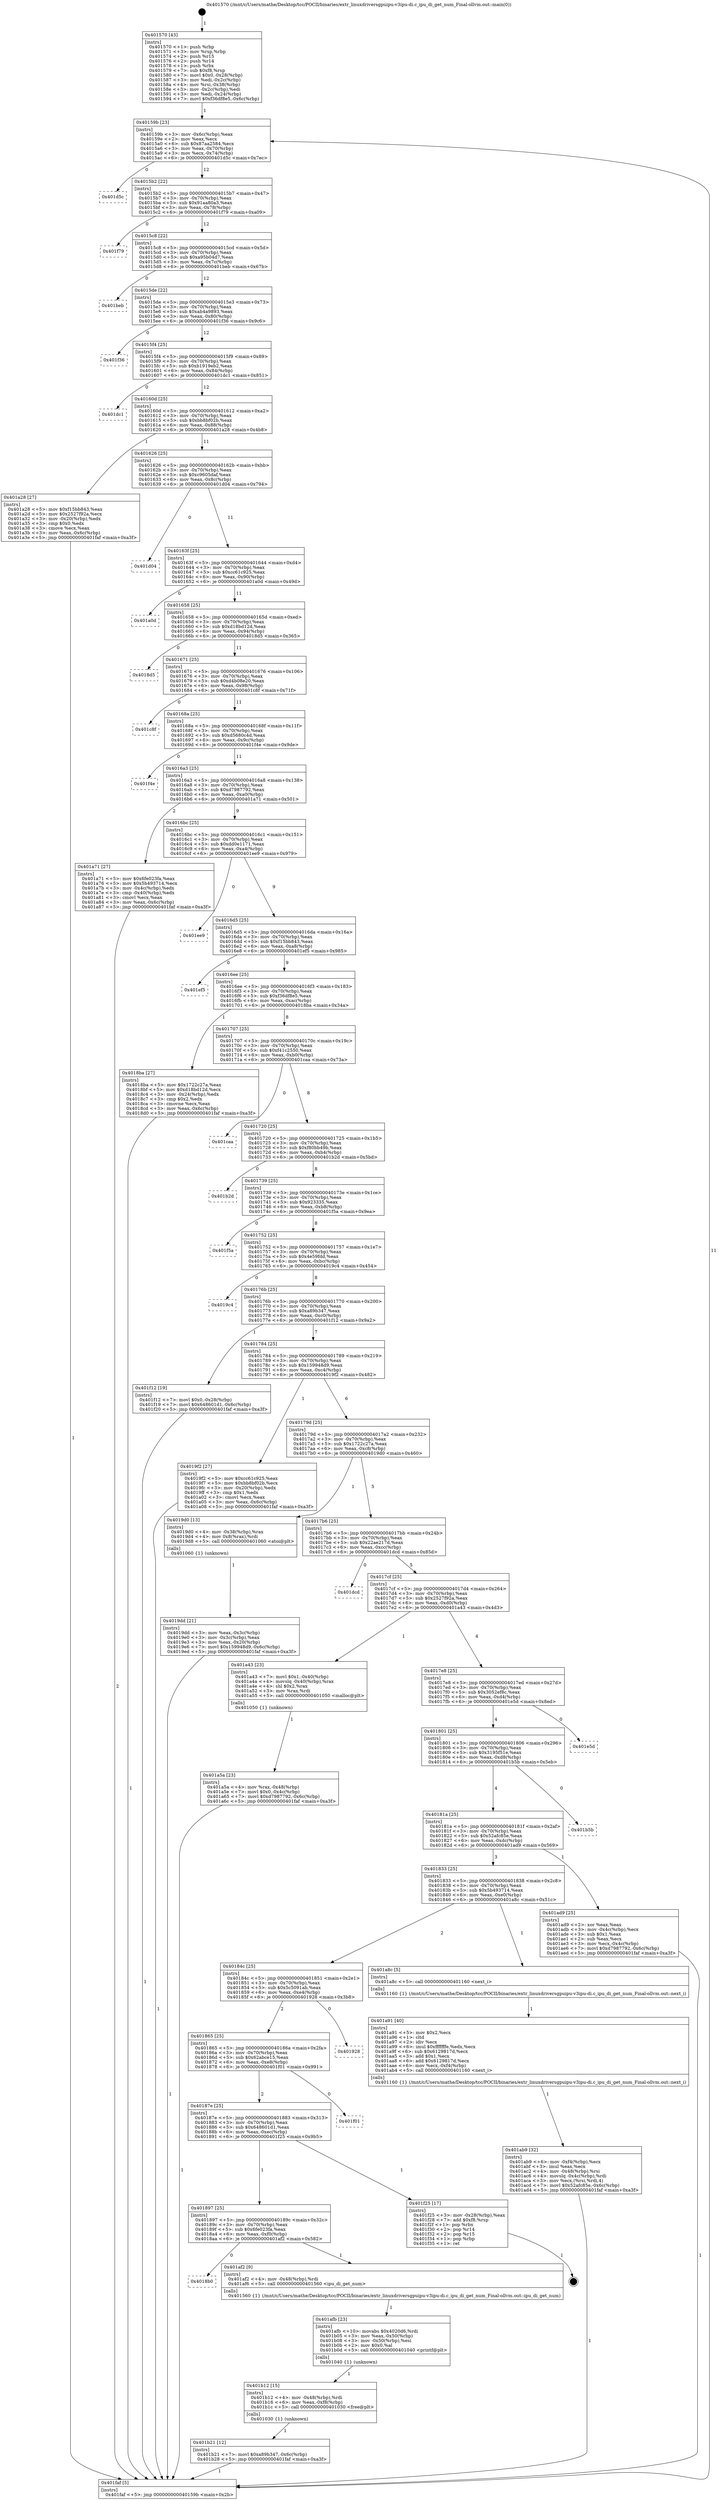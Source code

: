 digraph "0x401570" {
  label = "0x401570 (/mnt/c/Users/mathe/Desktop/tcc/POCII/binaries/extr_linuxdriversgpuipu-v3ipu-di.c_ipu_di_get_num_Final-ollvm.out::main(0))"
  labelloc = "t"
  node[shape=record]

  Entry [label="",width=0.3,height=0.3,shape=circle,fillcolor=black,style=filled]
  "0x40159b" [label="{
     0x40159b [23]\l
     | [instrs]\l
     &nbsp;&nbsp;0x40159b \<+3\>: mov -0x6c(%rbp),%eax\l
     &nbsp;&nbsp;0x40159e \<+2\>: mov %eax,%ecx\l
     &nbsp;&nbsp;0x4015a0 \<+6\>: sub $0x87aa2584,%ecx\l
     &nbsp;&nbsp;0x4015a6 \<+3\>: mov %eax,-0x70(%rbp)\l
     &nbsp;&nbsp;0x4015a9 \<+3\>: mov %ecx,-0x74(%rbp)\l
     &nbsp;&nbsp;0x4015ac \<+6\>: je 0000000000401d5c \<main+0x7ec\>\l
  }"]
  "0x401d5c" [label="{
     0x401d5c\l
  }", style=dashed]
  "0x4015b2" [label="{
     0x4015b2 [22]\l
     | [instrs]\l
     &nbsp;&nbsp;0x4015b2 \<+5\>: jmp 00000000004015b7 \<main+0x47\>\l
     &nbsp;&nbsp;0x4015b7 \<+3\>: mov -0x70(%rbp),%eax\l
     &nbsp;&nbsp;0x4015ba \<+5\>: sub $0x91aa80a3,%eax\l
     &nbsp;&nbsp;0x4015bf \<+3\>: mov %eax,-0x78(%rbp)\l
     &nbsp;&nbsp;0x4015c2 \<+6\>: je 0000000000401f79 \<main+0xa09\>\l
  }"]
  Exit [label="",width=0.3,height=0.3,shape=circle,fillcolor=black,style=filled,peripheries=2]
  "0x401f79" [label="{
     0x401f79\l
  }", style=dashed]
  "0x4015c8" [label="{
     0x4015c8 [22]\l
     | [instrs]\l
     &nbsp;&nbsp;0x4015c8 \<+5\>: jmp 00000000004015cd \<main+0x5d\>\l
     &nbsp;&nbsp;0x4015cd \<+3\>: mov -0x70(%rbp),%eax\l
     &nbsp;&nbsp;0x4015d0 \<+5\>: sub $0xa95b04d7,%eax\l
     &nbsp;&nbsp;0x4015d5 \<+3\>: mov %eax,-0x7c(%rbp)\l
     &nbsp;&nbsp;0x4015d8 \<+6\>: je 0000000000401beb \<main+0x67b\>\l
  }"]
  "0x401b21" [label="{
     0x401b21 [12]\l
     | [instrs]\l
     &nbsp;&nbsp;0x401b21 \<+7\>: movl $0xa89b347,-0x6c(%rbp)\l
     &nbsp;&nbsp;0x401b28 \<+5\>: jmp 0000000000401faf \<main+0xa3f\>\l
  }"]
  "0x401beb" [label="{
     0x401beb\l
  }", style=dashed]
  "0x4015de" [label="{
     0x4015de [22]\l
     | [instrs]\l
     &nbsp;&nbsp;0x4015de \<+5\>: jmp 00000000004015e3 \<main+0x73\>\l
     &nbsp;&nbsp;0x4015e3 \<+3\>: mov -0x70(%rbp),%eax\l
     &nbsp;&nbsp;0x4015e6 \<+5\>: sub $0xab4a9893,%eax\l
     &nbsp;&nbsp;0x4015eb \<+3\>: mov %eax,-0x80(%rbp)\l
     &nbsp;&nbsp;0x4015ee \<+6\>: je 0000000000401f36 \<main+0x9c6\>\l
  }"]
  "0x401b12" [label="{
     0x401b12 [15]\l
     | [instrs]\l
     &nbsp;&nbsp;0x401b12 \<+4\>: mov -0x48(%rbp),%rdi\l
     &nbsp;&nbsp;0x401b16 \<+6\>: mov %eax,-0xf8(%rbp)\l
     &nbsp;&nbsp;0x401b1c \<+5\>: call 0000000000401030 \<free@plt\>\l
     | [calls]\l
     &nbsp;&nbsp;0x401030 \{1\} (unknown)\l
  }"]
  "0x401f36" [label="{
     0x401f36\l
  }", style=dashed]
  "0x4015f4" [label="{
     0x4015f4 [25]\l
     | [instrs]\l
     &nbsp;&nbsp;0x4015f4 \<+5\>: jmp 00000000004015f9 \<main+0x89\>\l
     &nbsp;&nbsp;0x4015f9 \<+3\>: mov -0x70(%rbp),%eax\l
     &nbsp;&nbsp;0x4015fc \<+5\>: sub $0xb1919eb2,%eax\l
     &nbsp;&nbsp;0x401601 \<+6\>: mov %eax,-0x84(%rbp)\l
     &nbsp;&nbsp;0x401607 \<+6\>: je 0000000000401dc1 \<main+0x851\>\l
  }"]
  "0x401afb" [label="{
     0x401afb [23]\l
     | [instrs]\l
     &nbsp;&nbsp;0x401afb \<+10\>: movabs $0x4020d6,%rdi\l
     &nbsp;&nbsp;0x401b05 \<+3\>: mov %eax,-0x50(%rbp)\l
     &nbsp;&nbsp;0x401b08 \<+3\>: mov -0x50(%rbp),%esi\l
     &nbsp;&nbsp;0x401b0b \<+2\>: mov $0x0,%al\l
     &nbsp;&nbsp;0x401b0d \<+5\>: call 0000000000401040 \<printf@plt\>\l
     | [calls]\l
     &nbsp;&nbsp;0x401040 \{1\} (unknown)\l
  }"]
  "0x401dc1" [label="{
     0x401dc1\l
  }", style=dashed]
  "0x40160d" [label="{
     0x40160d [25]\l
     | [instrs]\l
     &nbsp;&nbsp;0x40160d \<+5\>: jmp 0000000000401612 \<main+0xa2\>\l
     &nbsp;&nbsp;0x401612 \<+3\>: mov -0x70(%rbp),%eax\l
     &nbsp;&nbsp;0x401615 \<+5\>: sub $0xbb8bf02b,%eax\l
     &nbsp;&nbsp;0x40161a \<+6\>: mov %eax,-0x88(%rbp)\l
     &nbsp;&nbsp;0x401620 \<+6\>: je 0000000000401a28 \<main+0x4b8\>\l
  }"]
  "0x4018b0" [label="{
     0x4018b0\l
  }", style=dashed]
  "0x401a28" [label="{
     0x401a28 [27]\l
     | [instrs]\l
     &nbsp;&nbsp;0x401a28 \<+5\>: mov $0xf15bb843,%eax\l
     &nbsp;&nbsp;0x401a2d \<+5\>: mov $0x2527f92a,%ecx\l
     &nbsp;&nbsp;0x401a32 \<+3\>: mov -0x20(%rbp),%edx\l
     &nbsp;&nbsp;0x401a35 \<+3\>: cmp $0x0,%edx\l
     &nbsp;&nbsp;0x401a38 \<+3\>: cmove %ecx,%eax\l
     &nbsp;&nbsp;0x401a3b \<+3\>: mov %eax,-0x6c(%rbp)\l
     &nbsp;&nbsp;0x401a3e \<+5\>: jmp 0000000000401faf \<main+0xa3f\>\l
  }"]
  "0x401626" [label="{
     0x401626 [25]\l
     | [instrs]\l
     &nbsp;&nbsp;0x401626 \<+5\>: jmp 000000000040162b \<main+0xbb\>\l
     &nbsp;&nbsp;0x40162b \<+3\>: mov -0x70(%rbp),%eax\l
     &nbsp;&nbsp;0x40162e \<+5\>: sub $0xc9605daf,%eax\l
     &nbsp;&nbsp;0x401633 \<+6\>: mov %eax,-0x8c(%rbp)\l
     &nbsp;&nbsp;0x401639 \<+6\>: je 0000000000401d04 \<main+0x794\>\l
  }"]
  "0x401af2" [label="{
     0x401af2 [9]\l
     | [instrs]\l
     &nbsp;&nbsp;0x401af2 \<+4\>: mov -0x48(%rbp),%rdi\l
     &nbsp;&nbsp;0x401af6 \<+5\>: call 0000000000401560 \<ipu_di_get_num\>\l
     | [calls]\l
     &nbsp;&nbsp;0x401560 \{1\} (/mnt/c/Users/mathe/Desktop/tcc/POCII/binaries/extr_linuxdriversgpuipu-v3ipu-di.c_ipu_di_get_num_Final-ollvm.out::ipu_di_get_num)\l
  }"]
  "0x401d04" [label="{
     0x401d04\l
  }", style=dashed]
  "0x40163f" [label="{
     0x40163f [25]\l
     | [instrs]\l
     &nbsp;&nbsp;0x40163f \<+5\>: jmp 0000000000401644 \<main+0xd4\>\l
     &nbsp;&nbsp;0x401644 \<+3\>: mov -0x70(%rbp),%eax\l
     &nbsp;&nbsp;0x401647 \<+5\>: sub $0xcc61c925,%eax\l
     &nbsp;&nbsp;0x40164c \<+6\>: mov %eax,-0x90(%rbp)\l
     &nbsp;&nbsp;0x401652 \<+6\>: je 0000000000401a0d \<main+0x49d\>\l
  }"]
  "0x401897" [label="{
     0x401897 [25]\l
     | [instrs]\l
     &nbsp;&nbsp;0x401897 \<+5\>: jmp 000000000040189c \<main+0x32c\>\l
     &nbsp;&nbsp;0x40189c \<+3\>: mov -0x70(%rbp),%eax\l
     &nbsp;&nbsp;0x40189f \<+5\>: sub $0x6fe023fa,%eax\l
     &nbsp;&nbsp;0x4018a4 \<+6\>: mov %eax,-0xf0(%rbp)\l
     &nbsp;&nbsp;0x4018aa \<+6\>: je 0000000000401af2 \<main+0x582\>\l
  }"]
  "0x401a0d" [label="{
     0x401a0d\l
  }", style=dashed]
  "0x401658" [label="{
     0x401658 [25]\l
     | [instrs]\l
     &nbsp;&nbsp;0x401658 \<+5\>: jmp 000000000040165d \<main+0xed\>\l
     &nbsp;&nbsp;0x40165d \<+3\>: mov -0x70(%rbp),%eax\l
     &nbsp;&nbsp;0x401660 \<+5\>: sub $0xd18bd12d,%eax\l
     &nbsp;&nbsp;0x401665 \<+6\>: mov %eax,-0x94(%rbp)\l
     &nbsp;&nbsp;0x40166b \<+6\>: je 00000000004018d5 \<main+0x365\>\l
  }"]
  "0x401f25" [label="{
     0x401f25 [17]\l
     | [instrs]\l
     &nbsp;&nbsp;0x401f25 \<+3\>: mov -0x28(%rbp),%eax\l
     &nbsp;&nbsp;0x401f28 \<+7\>: add $0xf8,%rsp\l
     &nbsp;&nbsp;0x401f2f \<+1\>: pop %rbx\l
     &nbsp;&nbsp;0x401f30 \<+2\>: pop %r14\l
     &nbsp;&nbsp;0x401f32 \<+2\>: pop %r15\l
     &nbsp;&nbsp;0x401f34 \<+1\>: pop %rbp\l
     &nbsp;&nbsp;0x401f35 \<+1\>: ret\l
  }"]
  "0x4018d5" [label="{
     0x4018d5\l
  }", style=dashed]
  "0x401671" [label="{
     0x401671 [25]\l
     | [instrs]\l
     &nbsp;&nbsp;0x401671 \<+5\>: jmp 0000000000401676 \<main+0x106\>\l
     &nbsp;&nbsp;0x401676 \<+3\>: mov -0x70(%rbp),%eax\l
     &nbsp;&nbsp;0x401679 \<+5\>: sub $0xd4b08e20,%eax\l
     &nbsp;&nbsp;0x40167e \<+6\>: mov %eax,-0x98(%rbp)\l
     &nbsp;&nbsp;0x401684 \<+6\>: je 0000000000401c8f \<main+0x71f\>\l
  }"]
  "0x40187e" [label="{
     0x40187e [25]\l
     | [instrs]\l
     &nbsp;&nbsp;0x40187e \<+5\>: jmp 0000000000401883 \<main+0x313\>\l
     &nbsp;&nbsp;0x401883 \<+3\>: mov -0x70(%rbp),%eax\l
     &nbsp;&nbsp;0x401886 \<+5\>: sub $0x648601d1,%eax\l
     &nbsp;&nbsp;0x40188b \<+6\>: mov %eax,-0xec(%rbp)\l
     &nbsp;&nbsp;0x401891 \<+6\>: je 0000000000401f25 \<main+0x9b5\>\l
  }"]
  "0x401c8f" [label="{
     0x401c8f\l
  }", style=dashed]
  "0x40168a" [label="{
     0x40168a [25]\l
     | [instrs]\l
     &nbsp;&nbsp;0x40168a \<+5\>: jmp 000000000040168f \<main+0x11f\>\l
     &nbsp;&nbsp;0x40168f \<+3\>: mov -0x70(%rbp),%eax\l
     &nbsp;&nbsp;0x401692 \<+5\>: sub $0xd5680c4d,%eax\l
     &nbsp;&nbsp;0x401697 \<+6\>: mov %eax,-0x9c(%rbp)\l
     &nbsp;&nbsp;0x40169d \<+6\>: je 0000000000401f4e \<main+0x9de\>\l
  }"]
  "0x401f01" [label="{
     0x401f01\l
  }", style=dashed]
  "0x401f4e" [label="{
     0x401f4e\l
  }", style=dashed]
  "0x4016a3" [label="{
     0x4016a3 [25]\l
     | [instrs]\l
     &nbsp;&nbsp;0x4016a3 \<+5\>: jmp 00000000004016a8 \<main+0x138\>\l
     &nbsp;&nbsp;0x4016a8 \<+3\>: mov -0x70(%rbp),%eax\l
     &nbsp;&nbsp;0x4016ab \<+5\>: sub $0xd7987792,%eax\l
     &nbsp;&nbsp;0x4016b0 \<+6\>: mov %eax,-0xa0(%rbp)\l
     &nbsp;&nbsp;0x4016b6 \<+6\>: je 0000000000401a71 \<main+0x501\>\l
  }"]
  "0x401865" [label="{
     0x401865 [25]\l
     | [instrs]\l
     &nbsp;&nbsp;0x401865 \<+5\>: jmp 000000000040186a \<main+0x2fa\>\l
     &nbsp;&nbsp;0x40186a \<+3\>: mov -0x70(%rbp),%eax\l
     &nbsp;&nbsp;0x40186d \<+5\>: sub $0x62abce15,%eax\l
     &nbsp;&nbsp;0x401872 \<+6\>: mov %eax,-0xe8(%rbp)\l
     &nbsp;&nbsp;0x401878 \<+6\>: je 0000000000401f01 \<main+0x991\>\l
  }"]
  "0x401a71" [label="{
     0x401a71 [27]\l
     | [instrs]\l
     &nbsp;&nbsp;0x401a71 \<+5\>: mov $0x6fe023fa,%eax\l
     &nbsp;&nbsp;0x401a76 \<+5\>: mov $0x5b493714,%ecx\l
     &nbsp;&nbsp;0x401a7b \<+3\>: mov -0x4c(%rbp),%edx\l
     &nbsp;&nbsp;0x401a7e \<+3\>: cmp -0x40(%rbp),%edx\l
     &nbsp;&nbsp;0x401a81 \<+3\>: cmovl %ecx,%eax\l
     &nbsp;&nbsp;0x401a84 \<+3\>: mov %eax,-0x6c(%rbp)\l
     &nbsp;&nbsp;0x401a87 \<+5\>: jmp 0000000000401faf \<main+0xa3f\>\l
  }"]
  "0x4016bc" [label="{
     0x4016bc [25]\l
     | [instrs]\l
     &nbsp;&nbsp;0x4016bc \<+5\>: jmp 00000000004016c1 \<main+0x151\>\l
     &nbsp;&nbsp;0x4016c1 \<+3\>: mov -0x70(%rbp),%eax\l
     &nbsp;&nbsp;0x4016c4 \<+5\>: sub $0xdd0e1171,%eax\l
     &nbsp;&nbsp;0x4016c9 \<+6\>: mov %eax,-0xa4(%rbp)\l
     &nbsp;&nbsp;0x4016cf \<+6\>: je 0000000000401ee9 \<main+0x979\>\l
  }"]
  "0x401928" [label="{
     0x401928\l
  }", style=dashed]
  "0x401ee9" [label="{
     0x401ee9\l
  }", style=dashed]
  "0x4016d5" [label="{
     0x4016d5 [25]\l
     | [instrs]\l
     &nbsp;&nbsp;0x4016d5 \<+5\>: jmp 00000000004016da \<main+0x16a\>\l
     &nbsp;&nbsp;0x4016da \<+3\>: mov -0x70(%rbp),%eax\l
     &nbsp;&nbsp;0x4016dd \<+5\>: sub $0xf15bb843,%eax\l
     &nbsp;&nbsp;0x4016e2 \<+6\>: mov %eax,-0xa8(%rbp)\l
     &nbsp;&nbsp;0x4016e8 \<+6\>: je 0000000000401ef5 \<main+0x985\>\l
  }"]
  "0x401ab9" [label="{
     0x401ab9 [32]\l
     | [instrs]\l
     &nbsp;&nbsp;0x401ab9 \<+6\>: mov -0xf4(%rbp),%ecx\l
     &nbsp;&nbsp;0x401abf \<+3\>: imul %eax,%ecx\l
     &nbsp;&nbsp;0x401ac2 \<+4\>: mov -0x48(%rbp),%rsi\l
     &nbsp;&nbsp;0x401ac6 \<+4\>: movslq -0x4c(%rbp),%rdi\l
     &nbsp;&nbsp;0x401aca \<+3\>: mov %ecx,(%rsi,%rdi,4)\l
     &nbsp;&nbsp;0x401acd \<+7\>: movl $0x52afc85e,-0x6c(%rbp)\l
     &nbsp;&nbsp;0x401ad4 \<+5\>: jmp 0000000000401faf \<main+0xa3f\>\l
  }"]
  "0x401ef5" [label="{
     0x401ef5\l
  }", style=dashed]
  "0x4016ee" [label="{
     0x4016ee [25]\l
     | [instrs]\l
     &nbsp;&nbsp;0x4016ee \<+5\>: jmp 00000000004016f3 \<main+0x183\>\l
     &nbsp;&nbsp;0x4016f3 \<+3\>: mov -0x70(%rbp),%eax\l
     &nbsp;&nbsp;0x4016f6 \<+5\>: sub $0xf36df8e5,%eax\l
     &nbsp;&nbsp;0x4016fb \<+6\>: mov %eax,-0xac(%rbp)\l
     &nbsp;&nbsp;0x401701 \<+6\>: je 00000000004018ba \<main+0x34a\>\l
  }"]
  "0x401a91" [label="{
     0x401a91 [40]\l
     | [instrs]\l
     &nbsp;&nbsp;0x401a91 \<+5\>: mov $0x2,%ecx\l
     &nbsp;&nbsp;0x401a96 \<+1\>: cltd\l
     &nbsp;&nbsp;0x401a97 \<+2\>: idiv %ecx\l
     &nbsp;&nbsp;0x401a99 \<+6\>: imul $0xfffffffe,%edx,%ecx\l
     &nbsp;&nbsp;0x401a9f \<+6\>: sub $0x6129817d,%ecx\l
     &nbsp;&nbsp;0x401aa5 \<+3\>: add $0x1,%ecx\l
     &nbsp;&nbsp;0x401aa8 \<+6\>: add $0x6129817d,%ecx\l
     &nbsp;&nbsp;0x401aae \<+6\>: mov %ecx,-0xf4(%rbp)\l
     &nbsp;&nbsp;0x401ab4 \<+5\>: call 0000000000401160 \<next_i\>\l
     | [calls]\l
     &nbsp;&nbsp;0x401160 \{1\} (/mnt/c/Users/mathe/Desktop/tcc/POCII/binaries/extr_linuxdriversgpuipu-v3ipu-di.c_ipu_di_get_num_Final-ollvm.out::next_i)\l
  }"]
  "0x4018ba" [label="{
     0x4018ba [27]\l
     | [instrs]\l
     &nbsp;&nbsp;0x4018ba \<+5\>: mov $0x1722c27a,%eax\l
     &nbsp;&nbsp;0x4018bf \<+5\>: mov $0xd18bd12d,%ecx\l
     &nbsp;&nbsp;0x4018c4 \<+3\>: mov -0x24(%rbp),%edx\l
     &nbsp;&nbsp;0x4018c7 \<+3\>: cmp $0x2,%edx\l
     &nbsp;&nbsp;0x4018ca \<+3\>: cmovne %ecx,%eax\l
     &nbsp;&nbsp;0x4018cd \<+3\>: mov %eax,-0x6c(%rbp)\l
     &nbsp;&nbsp;0x4018d0 \<+5\>: jmp 0000000000401faf \<main+0xa3f\>\l
  }"]
  "0x401707" [label="{
     0x401707 [25]\l
     | [instrs]\l
     &nbsp;&nbsp;0x401707 \<+5\>: jmp 000000000040170c \<main+0x19c\>\l
     &nbsp;&nbsp;0x40170c \<+3\>: mov -0x70(%rbp),%eax\l
     &nbsp;&nbsp;0x40170f \<+5\>: sub $0xf41c2550,%eax\l
     &nbsp;&nbsp;0x401714 \<+6\>: mov %eax,-0xb0(%rbp)\l
     &nbsp;&nbsp;0x40171a \<+6\>: je 0000000000401caa \<main+0x73a\>\l
  }"]
  "0x401faf" [label="{
     0x401faf [5]\l
     | [instrs]\l
     &nbsp;&nbsp;0x401faf \<+5\>: jmp 000000000040159b \<main+0x2b\>\l
  }"]
  "0x401570" [label="{
     0x401570 [43]\l
     | [instrs]\l
     &nbsp;&nbsp;0x401570 \<+1\>: push %rbp\l
     &nbsp;&nbsp;0x401571 \<+3\>: mov %rsp,%rbp\l
     &nbsp;&nbsp;0x401574 \<+2\>: push %r15\l
     &nbsp;&nbsp;0x401576 \<+2\>: push %r14\l
     &nbsp;&nbsp;0x401578 \<+1\>: push %rbx\l
     &nbsp;&nbsp;0x401579 \<+7\>: sub $0xf8,%rsp\l
     &nbsp;&nbsp;0x401580 \<+7\>: movl $0x0,-0x28(%rbp)\l
     &nbsp;&nbsp;0x401587 \<+3\>: mov %edi,-0x2c(%rbp)\l
     &nbsp;&nbsp;0x40158a \<+4\>: mov %rsi,-0x38(%rbp)\l
     &nbsp;&nbsp;0x40158e \<+3\>: mov -0x2c(%rbp),%edi\l
     &nbsp;&nbsp;0x401591 \<+3\>: mov %edi,-0x24(%rbp)\l
     &nbsp;&nbsp;0x401594 \<+7\>: movl $0xf36df8e5,-0x6c(%rbp)\l
  }"]
  "0x40184c" [label="{
     0x40184c [25]\l
     | [instrs]\l
     &nbsp;&nbsp;0x40184c \<+5\>: jmp 0000000000401851 \<main+0x2e1\>\l
     &nbsp;&nbsp;0x401851 \<+3\>: mov -0x70(%rbp),%eax\l
     &nbsp;&nbsp;0x401854 \<+5\>: sub $0x5c5091ab,%eax\l
     &nbsp;&nbsp;0x401859 \<+6\>: mov %eax,-0xe4(%rbp)\l
     &nbsp;&nbsp;0x40185f \<+6\>: je 0000000000401928 \<main+0x3b8\>\l
  }"]
  "0x401caa" [label="{
     0x401caa\l
  }", style=dashed]
  "0x401720" [label="{
     0x401720 [25]\l
     | [instrs]\l
     &nbsp;&nbsp;0x401720 \<+5\>: jmp 0000000000401725 \<main+0x1b5\>\l
     &nbsp;&nbsp;0x401725 \<+3\>: mov -0x70(%rbp),%eax\l
     &nbsp;&nbsp;0x401728 \<+5\>: sub $0xf80bb49b,%eax\l
     &nbsp;&nbsp;0x40172d \<+6\>: mov %eax,-0xb4(%rbp)\l
     &nbsp;&nbsp;0x401733 \<+6\>: je 0000000000401b2d \<main+0x5bd\>\l
  }"]
  "0x401a8c" [label="{
     0x401a8c [5]\l
     | [instrs]\l
     &nbsp;&nbsp;0x401a8c \<+5\>: call 0000000000401160 \<next_i\>\l
     | [calls]\l
     &nbsp;&nbsp;0x401160 \{1\} (/mnt/c/Users/mathe/Desktop/tcc/POCII/binaries/extr_linuxdriversgpuipu-v3ipu-di.c_ipu_di_get_num_Final-ollvm.out::next_i)\l
  }"]
  "0x401b2d" [label="{
     0x401b2d\l
  }", style=dashed]
  "0x401739" [label="{
     0x401739 [25]\l
     | [instrs]\l
     &nbsp;&nbsp;0x401739 \<+5\>: jmp 000000000040173e \<main+0x1ce\>\l
     &nbsp;&nbsp;0x40173e \<+3\>: mov -0x70(%rbp),%eax\l
     &nbsp;&nbsp;0x401741 \<+5\>: sub $0x923335,%eax\l
     &nbsp;&nbsp;0x401746 \<+6\>: mov %eax,-0xb8(%rbp)\l
     &nbsp;&nbsp;0x40174c \<+6\>: je 0000000000401f5a \<main+0x9ea\>\l
  }"]
  "0x401833" [label="{
     0x401833 [25]\l
     | [instrs]\l
     &nbsp;&nbsp;0x401833 \<+5\>: jmp 0000000000401838 \<main+0x2c8\>\l
     &nbsp;&nbsp;0x401838 \<+3\>: mov -0x70(%rbp),%eax\l
     &nbsp;&nbsp;0x40183b \<+5\>: sub $0x5b493714,%eax\l
     &nbsp;&nbsp;0x401840 \<+6\>: mov %eax,-0xe0(%rbp)\l
     &nbsp;&nbsp;0x401846 \<+6\>: je 0000000000401a8c \<main+0x51c\>\l
  }"]
  "0x401f5a" [label="{
     0x401f5a\l
  }", style=dashed]
  "0x401752" [label="{
     0x401752 [25]\l
     | [instrs]\l
     &nbsp;&nbsp;0x401752 \<+5\>: jmp 0000000000401757 \<main+0x1e7\>\l
     &nbsp;&nbsp;0x401757 \<+3\>: mov -0x70(%rbp),%eax\l
     &nbsp;&nbsp;0x40175a \<+5\>: sub $0x4e59fdd,%eax\l
     &nbsp;&nbsp;0x40175f \<+6\>: mov %eax,-0xbc(%rbp)\l
     &nbsp;&nbsp;0x401765 \<+6\>: je 00000000004019c4 \<main+0x454\>\l
  }"]
  "0x401ad9" [label="{
     0x401ad9 [25]\l
     | [instrs]\l
     &nbsp;&nbsp;0x401ad9 \<+2\>: xor %eax,%eax\l
     &nbsp;&nbsp;0x401adb \<+3\>: mov -0x4c(%rbp),%ecx\l
     &nbsp;&nbsp;0x401ade \<+3\>: sub $0x1,%eax\l
     &nbsp;&nbsp;0x401ae1 \<+2\>: sub %eax,%ecx\l
     &nbsp;&nbsp;0x401ae3 \<+3\>: mov %ecx,-0x4c(%rbp)\l
     &nbsp;&nbsp;0x401ae6 \<+7\>: movl $0xd7987792,-0x6c(%rbp)\l
     &nbsp;&nbsp;0x401aed \<+5\>: jmp 0000000000401faf \<main+0xa3f\>\l
  }"]
  "0x4019c4" [label="{
     0x4019c4\l
  }", style=dashed]
  "0x40176b" [label="{
     0x40176b [25]\l
     | [instrs]\l
     &nbsp;&nbsp;0x40176b \<+5\>: jmp 0000000000401770 \<main+0x200\>\l
     &nbsp;&nbsp;0x401770 \<+3\>: mov -0x70(%rbp),%eax\l
     &nbsp;&nbsp;0x401773 \<+5\>: sub $0xa89b347,%eax\l
     &nbsp;&nbsp;0x401778 \<+6\>: mov %eax,-0xc0(%rbp)\l
     &nbsp;&nbsp;0x40177e \<+6\>: je 0000000000401f12 \<main+0x9a2\>\l
  }"]
  "0x40181a" [label="{
     0x40181a [25]\l
     | [instrs]\l
     &nbsp;&nbsp;0x40181a \<+5\>: jmp 000000000040181f \<main+0x2af\>\l
     &nbsp;&nbsp;0x40181f \<+3\>: mov -0x70(%rbp),%eax\l
     &nbsp;&nbsp;0x401822 \<+5\>: sub $0x52afc85e,%eax\l
     &nbsp;&nbsp;0x401827 \<+6\>: mov %eax,-0xdc(%rbp)\l
     &nbsp;&nbsp;0x40182d \<+6\>: je 0000000000401ad9 \<main+0x569\>\l
  }"]
  "0x401f12" [label="{
     0x401f12 [19]\l
     | [instrs]\l
     &nbsp;&nbsp;0x401f12 \<+7\>: movl $0x0,-0x28(%rbp)\l
     &nbsp;&nbsp;0x401f19 \<+7\>: movl $0x648601d1,-0x6c(%rbp)\l
     &nbsp;&nbsp;0x401f20 \<+5\>: jmp 0000000000401faf \<main+0xa3f\>\l
  }"]
  "0x401784" [label="{
     0x401784 [25]\l
     | [instrs]\l
     &nbsp;&nbsp;0x401784 \<+5\>: jmp 0000000000401789 \<main+0x219\>\l
     &nbsp;&nbsp;0x401789 \<+3\>: mov -0x70(%rbp),%eax\l
     &nbsp;&nbsp;0x40178c \<+5\>: sub $0x159948d9,%eax\l
     &nbsp;&nbsp;0x401791 \<+6\>: mov %eax,-0xc4(%rbp)\l
     &nbsp;&nbsp;0x401797 \<+6\>: je 00000000004019f2 \<main+0x482\>\l
  }"]
  "0x401b5b" [label="{
     0x401b5b\l
  }", style=dashed]
  "0x4019f2" [label="{
     0x4019f2 [27]\l
     | [instrs]\l
     &nbsp;&nbsp;0x4019f2 \<+5\>: mov $0xcc61c925,%eax\l
     &nbsp;&nbsp;0x4019f7 \<+5\>: mov $0xbb8bf02b,%ecx\l
     &nbsp;&nbsp;0x4019fc \<+3\>: mov -0x20(%rbp),%edx\l
     &nbsp;&nbsp;0x4019ff \<+3\>: cmp $0x1,%edx\l
     &nbsp;&nbsp;0x401a02 \<+3\>: cmovl %ecx,%eax\l
     &nbsp;&nbsp;0x401a05 \<+3\>: mov %eax,-0x6c(%rbp)\l
     &nbsp;&nbsp;0x401a08 \<+5\>: jmp 0000000000401faf \<main+0xa3f\>\l
  }"]
  "0x40179d" [label="{
     0x40179d [25]\l
     | [instrs]\l
     &nbsp;&nbsp;0x40179d \<+5\>: jmp 00000000004017a2 \<main+0x232\>\l
     &nbsp;&nbsp;0x4017a2 \<+3\>: mov -0x70(%rbp),%eax\l
     &nbsp;&nbsp;0x4017a5 \<+5\>: sub $0x1722c27a,%eax\l
     &nbsp;&nbsp;0x4017aa \<+6\>: mov %eax,-0xc8(%rbp)\l
     &nbsp;&nbsp;0x4017b0 \<+6\>: je 00000000004019d0 \<main+0x460\>\l
  }"]
  "0x401801" [label="{
     0x401801 [25]\l
     | [instrs]\l
     &nbsp;&nbsp;0x401801 \<+5\>: jmp 0000000000401806 \<main+0x296\>\l
     &nbsp;&nbsp;0x401806 \<+3\>: mov -0x70(%rbp),%eax\l
     &nbsp;&nbsp;0x401809 \<+5\>: sub $0x3195f51e,%eax\l
     &nbsp;&nbsp;0x40180e \<+6\>: mov %eax,-0xd8(%rbp)\l
     &nbsp;&nbsp;0x401814 \<+6\>: je 0000000000401b5b \<main+0x5eb\>\l
  }"]
  "0x4019d0" [label="{
     0x4019d0 [13]\l
     | [instrs]\l
     &nbsp;&nbsp;0x4019d0 \<+4\>: mov -0x38(%rbp),%rax\l
     &nbsp;&nbsp;0x4019d4 \<+4\>: mov 0x8(%rax),%rdi\l
     &nbsp;&nbsp;0x4019d8 \<+5\>: call 0000000000401060 \<atoi@plt\>\l
     | [calls]\l
     &nbsp;&nbsp;0x401060 \{1\} (unknown)\l
  }"]
  "0x4017b6" [label="{
     0x4017b6 [25]\l
     | [instrs]\l
     &nbsp;&nbsp;0x4017b6 \<+5\>: jmp 00000000004017bb \<main+0x24b\>\l
     &nbsp;&nbsp;0x4017bb \<+3\>: mov -0x70(%rbp),%eax\l
     &nbsp;&nbsp;0x4017be \<+5\>: sub $0x22ae217d,%eax\l
     &nbsp;&nbsp;0x4017c3 \<+6\>: mov %eax,-0xcc(%rbp)\l
     &nbsp;&nbsp;0x4017c9 \<+6\>: je 0000000000401dcd \<main+0x85d\>\l
  }"]
  "0x4019dd" [label="{
     0x4019dd [21]\l
     | [instrs]\l
     &nbsp;&nbsp;0x4019dd \<+3\>: mov %eax,-0x3c(%rbp)\l
     &nbsp;&nbsp;0x4019e0 \<+3\>: mov -0x3c(%rbp),%eax\l
     &nbsp;&nbsp;0x4019e3 \<+3\>: mov %eax,-0x20(%rbp)\l
     &nbsp;&nbsp;0x4019e6 \<+7\>: movl $0x159948d9,-0x6c(%rbp)\l
     &nbsp;&nbsp;0x4019ed \<+5\>: jmp 0000000000401faf \<main+0xa3f\>\l
  }"]
  "0x401e5d" [label="{
     0x401e5d\l
  }", style=dashed]
  "0x401dcd" [label="{
     0x401dcd\l
  }", style=dashed]
  "0x4017cf" [label="{
     0x4017cf [25]\l
     | [instrs]\l
     &nbsp;&nbsp;0x4017cf \<+5\>: jmp 00000000004017d4 \<main+0x264\>\l
     &nbsp;&nbsp;0x4017d4 \<+3\>: mov -0x70(%rbp),%eax\l
     &nbsp;&nbsp;0x4017d7 \<+5\>: sub $0x2527f92a,%eax\l
     &nbsp;&nbsp;0x4017dc \<+6\>: mov %eax,-0xd0(%rbp)\l
     &nbsp;&nbsp;0x4017e2 \<+6\>: je 0000000000401a43 \<main+0x4d3\>\l
  }"]
  "0x401a5a" [label="{
     0x401a5a [23]\l
     | [instrs]\l
     &nbsp;&nbsp;0x401a5a \<+4\>: mov %rax,-0x48(%rbp)\l
     &nbsp;&nbsp;0x401a5e \<+7\>: movl $0x0,-0x4c(%rbp)\l
     &nbsp;&nbsp;0x401a65 \<+7\>: movl $0xd7987792,-0x6c(%rbp)\l
     &nbsp;&nbsp;0x401a6c \<+5\>: jmp 0000000000401faf \<main+0xa3f\>\l
  }"]
  "0x401a43" [label="{
     0x401a43 [23]\l
     | [instrs]\l
     &nbsp;&nbsp;0x401a43 \<+7\>: movl $0x1,-0x40(%rbp)\l
     &nbsp;&nbsp;0x401a4a \<+4\>: movslq -0x40(%rbp),%rax\l
     &nbsp;&nbsp;0x401a4e \<+4\>: shl $0x2,%rax\l
     &nbsp;&nbsp;0x401a52 \<+3\>: mov %rax,%rdi\l
     &nbsp;&nbsp;0x401a55 \<+5\>: call 0000000000401050 \<malloc@plt\>\l
     | [calls]\l
     &nbsp;&nbsp;0x401050 \{1\} (unknown)\l
  }"]
  "0x4017e8" [label="{
     0x4017e8 [25]\l
     | [instrs]\l
     &nbsp;&nbsp;0x4017e8 \<+5\>: jmp 00000000004017ed \<main+0x27d\>\l
     &nbsp;&nbsp;0x4017ed \<+3\>: mov -0x70(%rbp),%eax\l
     &nbsp;&nbsp;0x4017f0 \<+5\>: sub $0x3052ef8c,%eax\l
     &nbsp;&nbsp;0x4017f5 \<+6\>: mov %eax,-0xd4(%rbp)\l
     &nbsp;&nbsp;0x4017fb \<+6\>: je 0000000000401e5d \<main+0x8ed\>\l
  }"]
  Entry -> "0x401570" [label=" 1"]
  "0x40159b" -> "0x401d5c" [label=" 0"]
  "0x40159b" -> "0x4015b2" [label=" 12"]
  "0x401f25" -> Exit [label=" 1"]
  "0x4015b2" -> "0x401f79" [label=" 0"]
  "0x4015b2" -> "0x4015c8" [label=" 12"]
  "0x401f12" -> "0x401faf" [label=" 1"]
  "0x4015c8" -> "0x401beb" [label=" 0"]
  "0x4015c8" -> "0x4015de" [label=" 12"]
  "0x401b21" -> "0x401faf" [label=" 1"]
  "0x4015de" -> "0x401f36" [label=" 0"]
  "0x4015de" -> "0x4015f4" [label=" 12"]
  "0x401b12" -> "0x401b21" [label=" 1"]
  "0x4015f4" -> "0x401dc1" [label=" 0"]
  "0x4015f4" -> "0x40160d" [label=" 12"]
  "0x401afb" -> "0x401b12" [label=" 1"]
  "0x40160d" -> "0x401a28" [label=" 1"]
  "0x40160d" -> "0x401626" [label=" 11"]
  "0x401af2" -> "0x401afb" [label=" 1"]
  "0x401626" -> "0x401d04" [label=" 0"]
  "0x401626" -> "0x40163f" [label=" 11"]
  "0x401897" -> "0x4018b0" [label=" 0"]
  "0x40163f" -> "0x401a0d" [label=" 0"]
  "0x40163f" -> "0x401658" [label=" 11"]
  "0x401897" -> "0x401af2" [label=" 1"]
  "0x401658" -> "0x4018d5" [label=" 0"]
  "0x401658" -> "0x401671" [label=" 11"]
  "0x40187e" -> "0x401897" [label=" 1"]
  "0x401671" -> "0x401c8f" [label=" 0"]
  "0x401671" -> "0x40168a" [label=" 11"]
  "0x40187e" -> "0x401f25" [label=" 1"]
  "0x40168a" -> "0x401f4e" [label=" 0"]
  "0x40168a" -> "0x4016a3" [label=" 11"]
  "0x401865" -> "0x40187e" [label=" 2"]
  "0x4016a3" -> "0x401a71" [label=" 2"]
  "0x4016a3" -> "0x4016bc" [label=" 9"]
  "0x401865" -> "0x401f01" [label=" 0"]
  "0x4016bc" -> "0x401ee9" [label=" 0"]
  "0x4016bc" -> "0x4016d5" [label=" 9"]
  "0x40184c" -> "0x401865" [label=" 2"]
  "0x4016d5" -> "0x401ef5" [label=" 0"]
  "0x4016d5" -> "0x4016ee" [label=" 9"]
  "0x40184c" -> "0x401928" [label=" 0"]
  "0x4016ee" -> "0x4018ba" [label=" 1"]
  "0x4016ee" -> "0x401707" [label=" 8"]
  "0x4018ba" -> "0x401faf" [label=" 1"]
  "0x401570" -> "0x40159b" [label=" 1"]
  "0x401faf" -> "0x40159b" [label=" 11"]
  "0x401ad9" -> "0x401faf" [label=" 1"]
  "0x401707" -> "0x401caa" [label=" 0"]
  "0x401707" -> "0x401720" [label=" 8"]
  "0x401ab9" -> "0x401faf" [label=" 1"]
  "0x401720" -> "0x401b2d" [label=" 0"]
  "0x401720" -> "0x401739" [label=" 8"]
  "0x401a91" -> "0x401ab9" [label=" 1"]
  "0x401739" -> "0x401f5a" [label=" 0"]
  "0x401739" -> "0x401752" [label=" 8"]
  "0x401833" -> "0x40184c" [label=" 2"]
  "0x401752" -> "0x4019c4" [label=" 0"]
  "0x401752" -> "0x40176b" [label=" 8"]
  "0x401833" -> "0x401a8c" [label=" 1"]
  "0x40176b" -> "0x401f12" [label=" 1"]
  "0x40176b" -> "0x401784" [label=" 7"]
  "0x40181a" -> "0x401833" [label=" 3"]
  "0x401784" -> "0x4019f2" [label=" 1"]
  "0x401784" -> "0x40179d" [label=" 6"]
  "0x40181a" -> "0x401ad9" [label=" 1"]
  "0x40179d" -> "0x4019d0" [label=" 1"]
  "0x40179d" -> "0x4017b6" [label=" 5"]
  "0x4019d0" -> "0x4019dd" [label=" 1"]
  "0x4019dd" -> "0x401faf" [label=" 1"]
  "0x4019f2" -> "0x401faf" [label=" 1"]
  "0x401a28" -> "0x401faf" [label=" 1"]
  "0x401801" -> "0x40181a" [label=" 4"]
  "0x4017b6" -> "0x401dcd" [label=" 0"]
  "0x4017b6" -> "0x4017cf" [label=" 5"]
  "0x401801" -> "0x401b5b" [label=" 0"]
  "0x4017cf" -> "0x401a43" [label=" 1"]
  "0x4017cf" -> "0x4017e8" [label=" 4"]
  "0x401a43" -> "0x401a5a" [label=" 1"]
  "0x401a5a" -> "0x401faf" [label=" 1"]
  "0x401a71" -> "0x401faf" [label=" 2"]
  "0x401a8c" -> "0x401a91" [label=" 1"]
  "0x4017e8" -> "0x401e5d" [label=" 0"]
  "0x4017e8" -> "0x401801" [label=" 4"]
}
